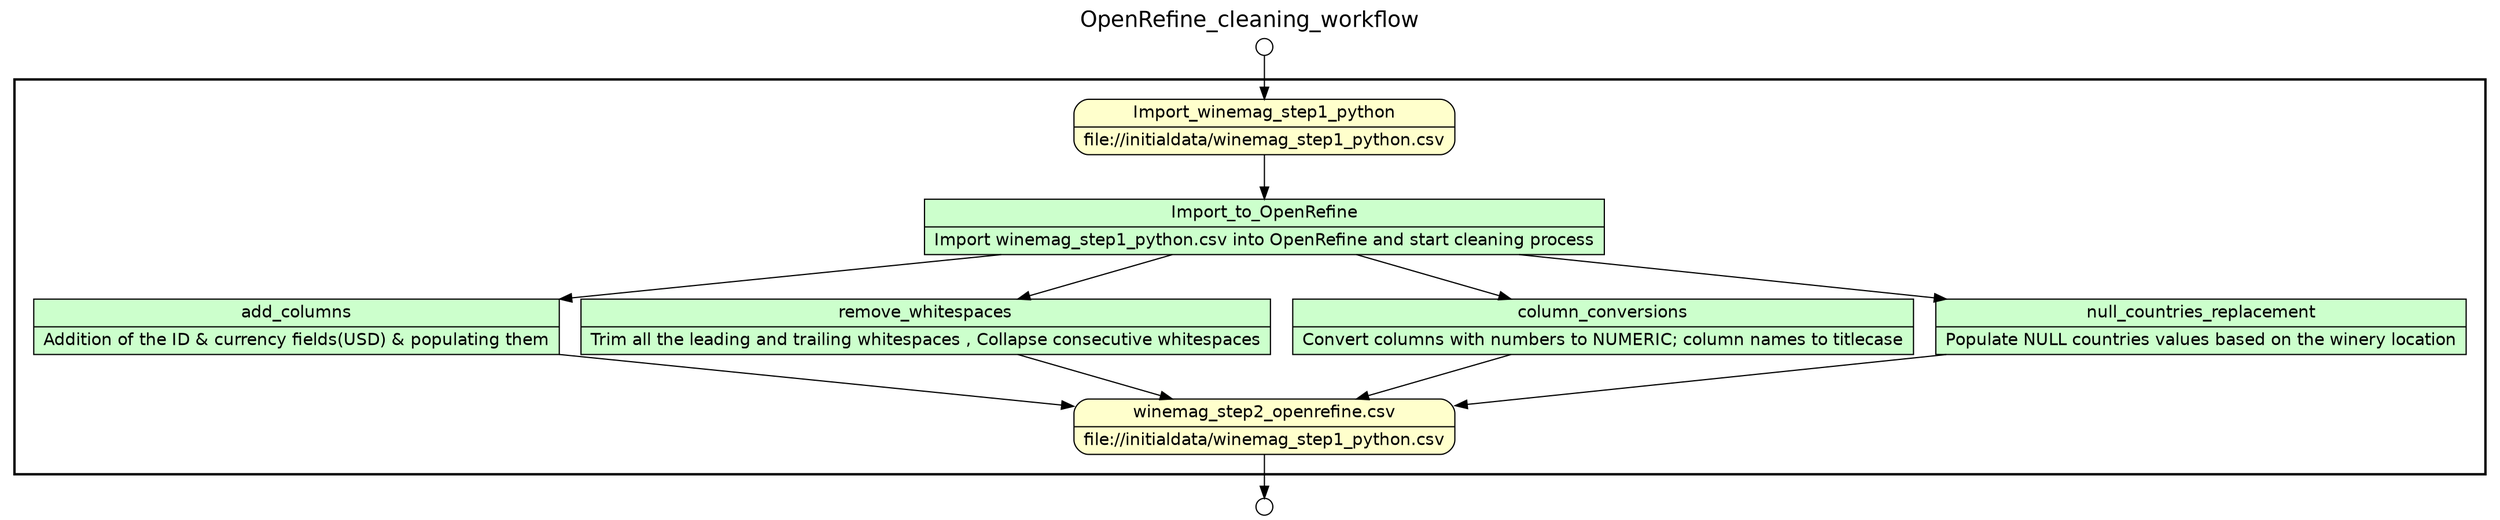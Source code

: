 
/* Start of top-level graph */
digraph Workflow {
rankdir=TB

/* Title for graph */
fontname=Helvetica; fontsize=18; labelloc=t
label=OpenRefine_cleaning_workflow

/* Start of double cluster for drawing box around nodes in workflow */
subgraph cluster_workflow_box_outer { label=""; color=black; penwidth=2
subgraph cluster_workflow_box_inner { label=""; penwidth=0

/* Style for nodes representing atomic programs in workflow */
node[shape=box style=filled fillcolor="#CCFFCC" peripheries=1 fontname=Helvetica]

/* Nodes representing atomic programs in workflow */
Import_to_OpenRefine [shape=record rankdir=LR label="{<f0> Import_to_OpenRefine |<f1> Import winemag_step1_python.csv into OpenRefine and start cleaning process}"];
add_columns [shape=record rankdir=LR label="{<f0> add_columns |<f1> Addition of the ID & currency fields(USD) & populating them}"];
remove_whitespaces [shape=record rankdir=LR label="{<f0> remove_whitespaces |<f1> Trim all the leading and trailing whitespaces , Collapse consecutive whitespaces}"];
column_conversions [shape=record rankdir=LR label="{<f0> column_conversions |<f1> Convert columns with numbers to NUMERIC; column names to titlecase}"];
null_countries_replacement [shape=record rankdir=LR label="{<f0> null_countries_replacement |<f1> Populate NULL countries values based on the winery location}"];

/* Style for nodes representing non-parameter data channels in workflow */
node[shape=box style="rounded,filled" fillcolor="#FFFFCC" peripheries=1 fontname=Helvetica]

/* Nodes for non-parameter data channels in workflow */
"winemag_step2_openrefine.csv" [shape=record rankdir=LR label="{<f0> winemag_step2_openrefine.csv |<f1> file\://initialdata/winemag_step1_python.csv}"];
Import_winemag_step1_python [shape=record rankdir=LR label="{<f0> Import_winemag_step1_python |<f1> file\://initialdata/winemag_step1_python.csv}"];

/* Style for nodes representing parameter channels in workflow */
node[shape=box style="rounded,filled" fillcolor="#FCFCFC" peripheries=1 fontname=Helvetica]

/* Nodes representing parameter channels in workflow */

/* Edges representing connections between programs and channels */
Import_winemag_step1_python -> Import_to_OpenRefine
add_columns -> "winemag_step2_openrefine.csv"
Import_to_OpenRefine -> add_columns
remove_whitespaces -> "winemag_step2_openrefine.csv"
Import_to_OpenRefine -> remove_whitespaces
column_conversions -> "winemag_step2_openrefine.csv"
Import_to_OpenRefine -> column_conversions
null_countries_replacement -> "winemag_step2_openrefine.csv"
Import_to_OpenRefine -> null_countries_replacement

/* End of double cluster for drawing box around nodes in workflow */
}}

/* Style for nodes representing workflow input ports */
node[shape=circle style="rounded,filled" fillcolor="#FFFFFF" peripheries=1 fontname=Helvetica width=0.2]

/* Nodes representing workflow input ports */
Import_winemag_step1_python_input_port [label=""]

/* Style for nodes representing workflow output ports */
node[shape=circle style="rounded,filled" fillcolor="#FFFFFF" peripheries=1 fontname=Helvetica width=0.2]

/* Nodes representing workflow output ports */
"winemag_step2_openrefine.csv_output_port" [label=""]

/* Edges from input ports to channels */
Import_winemag_step1_python_input_port -> Import_winemag_step1_python

/* Edges from channels to output ports */
"winemag_step2_openrefine.csv" -> "winemag_step2_openrefine.csv_output_port"

/* End of top-level graph */
}
